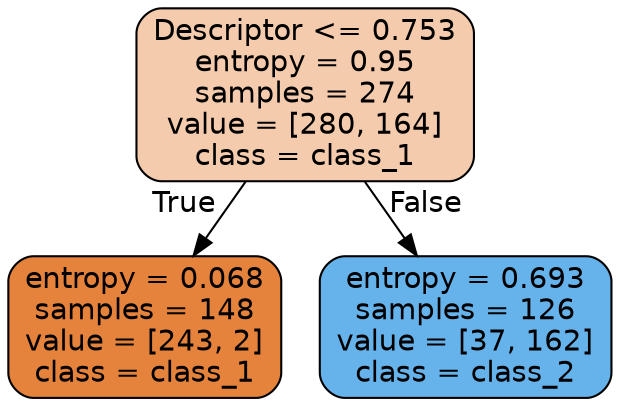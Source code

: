 digraph Tree {
node [shape=box, style="filled, rounded", color="black", fontname="helvetica"] ;
edge [fontname="helvetica"] ;
0 [label="Descriptor <= 0.753\nentropy = 0.95\nsamples = 274\nvalue = [280, 164]\nclass = class_1", fillcolor="#f4cbad"] ;
1 [label="entropy = 0.068\nsamples = 148\nvalue = [243, 2]\nclass = class_1", fillcolor="#e5823b"] ;
0 -> 1 [labeldistance=2.5, labelangle=45, headlabel="True"] ;
2 [label="entropy = 0.693\nsamples = 126\nvalue = [37, 162]\nclass = class_2", fillcolor="#66b3eb"] ;
0 -> 2 [labeldistance=2.5, labelangle=-45, headlabel="False"] ;
}